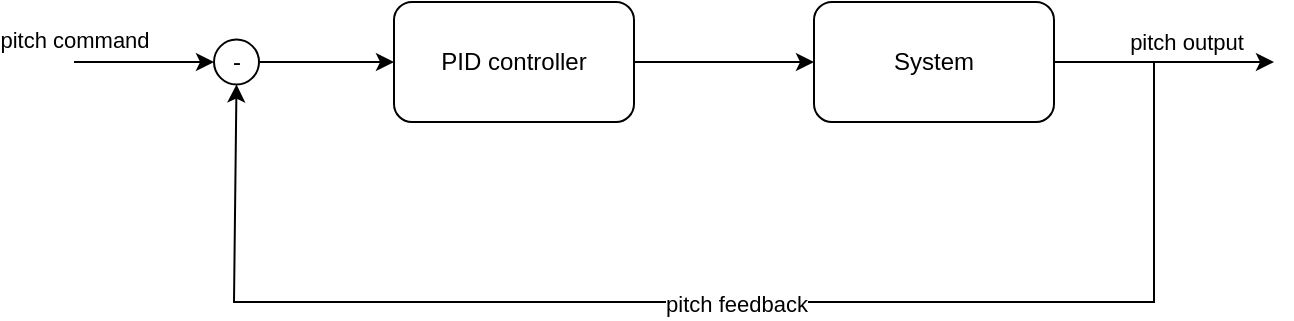 <mxfile version="19.0.0" type="device"><diagram id="qfDE_VN0IDlNFE4lzwSd" name="Page-1"><mxGraphModel dx="725" dy="441" grid="1" gridSize="10" guides="1" tooltips="1" connect="1" arrows="1" fold="1" page="1" pageScale="1" pageWidth="1169" pageHeight="827" math="0" shadow="0"><root><mxCell id="0"/><mxCell id="1" parent="0"/><mxCell id="nsvr0lP-G6knbaQxsODk-3" style="edgeStyle=orthogonalEdgeStyle;rounded=0;orthogonalLoop=1;jettySize=auto;html=1;exitX=1;exitY=0.5;exitDx=0;exitDy=0;entryX=0;entryY=0.5;entryDx=0;entryDy=0;" edge="1" parent="1" source="nsvr0lP-G6knbaQxsODk-1" target="nsvr0lP-G6knbaQxsODk-2"><mxGeometry relative="1" as="geometry"/></mxCell><mxCell id="nsvr0lP-G6knbaQxsODk-1" value="PID controller" style="rounded=1;whiteSpace=wrap;html=1;" vertex="1" parent="1"><mxGeometry x="240" y="250" width="120" height="60" as="geometry"/></mxCell><mxCell id="nsvr0lP-G6knbaQxsODk-5" value="" style="edgeStyle=orthogonalEdgeStyle;rounded=0;orthogonalLoop=1;jettySize=auto;html=1;" edge="1" parent="1" source="nsvr0lP-G6knbaQxsODk-2"><mxGeometry relative="1" as="geometry"><mxPoint x="680" y="280.0" as="targetPoint"/></mxGeometry></mxCell><mxCell id="nsvr0lP-G6knbaQxsODk-13" value="pitch output" style="edgeLabel;html=1;align=center;verticalAlign=middle;resizable=0;points=[];" vertex="1" connectable="0" parent="nsvr0lP-G6knbaQxsODk-5"><mxGeometry x="0.191" y="1" relative="1" as="geometry"><mxPoint y="-10" as="offset"/></mxGeometry></mxCell><mxCell id="nsvr0lP-G6knbaQxsODk-2" value="System" style="rounded=1;whiteSpace=wrap;html=1;" vertex="1" parent="1"><mxGeometry x="450" y="250" width="120" height="60" as="geometry"/></mxCell><mxCell id="nsvr0lP-G6knbaQxsODk-6" value="" style="endArrow=classic;html=1;rounded=0;entryX=0.5;entryY=1;entryDx=0;entryDy=0;" edge="1" parent="1" target="nsvr0lP-G6knbaQxsODk-7"><mxGeometry width="50" height="50" relative="1" as="geometry"><mxPoint x="620" y="280" as="sourcePoint"/><mxPoint x="160" y="360" as="targetPoint"/><Array as="points"><mxPoint x="620" y="400"/><mxPoint x="160" y="400"/></Array></mxGeometry></mxCell><mxCell id="nsvr0lP-G6knbaQxsODk-12" value="pitch feedback" style="edgeLabel;html=1;align=center;verticalAlign=middle;resizable=0;points=[];" vertex="1" connectable="0" parent="nsvr0lP-G6knbaQxsODk-6"><mxGeometry x="-0.044" y="1" relative="1" as="geometry"><mxPoint as="offset"/></mxGeometry></mxCell><mxCell id="nsvr0lP-G6knbaQxsODk-9" style="edgeStyle=orthogonalEdgeStyle;rounded=0;orthogonalLoop=1;jettySize=auto;html=1;exitX=1;exitY=0.5;exitDx=0;exitDy=0;entryX=0;entryY=0.5;entryDx=0;entryDy=0;" edge="1" parent="1" source="nsvr0lP-G6knbaQxsODk-7" target="nsvr0lP-G6knbaQxsODk-1"><mxGeometry relative="1" as="geometry"/></mxCell><mxCell id="nsvr0lP-G6knbaQxsODk-7" value="-" style="ellipse;whiteSpace=wrap;html=1;aspect=fixed;" vertex="1" parent="1"><mxGeometry x="150" y="268.75" width="22.5" height="22.5" as="geometry"/></mxCell><mxCell id="nsvr0lP-G6knbaQxsODk-10" value="" style="endArrow=classic;html=1;rounded=0;entryX=0;entryY=0.5;entryDx=0;entryDy=0;entryPerimeter=0;" edge="1" parent="1" target="nsvr0lP-G6knbaQxsODk-7"><mxGeometry width="50" height="50" relative="1" as="geometry"><mxPoint x="80" y="280" as="sourcePoint"/><mxPoint x="330" y="260" as="targetPoint"/></mxGeometry></mxCell><mxCell id="nsvr0lP-G6knbaQxsODk-11" value="pitch command" style="edgeLabel;html=1;align=center;verticalAlign=middle;resizable=0;points=[];" vertex="1" connectable="0" parent="nsvr0lP-G6knbaQxsODk-10"><mxGeometry x="-0.308" y="2" relative="1" as="geometry"><mxPoint x="-24" y="-9" as="offset"/></mxGeometry></mxCell></root></mxGraphModel></diagram></mxfile>